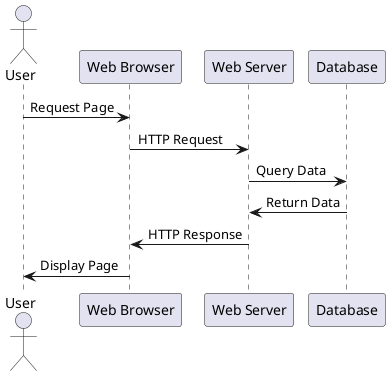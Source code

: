 @startuml
actor User
participant "Web Browser" as Browser
participant "Web Server" as Server
participant "Database" as DB

User -> Browser : Request Page
Browser -> Server : HTTP Request
Server -> DB : Query Data
DB -> Server : Return Data
Server -> Browser : HTTP Response
Browser -> User : Display Page
@enduml
